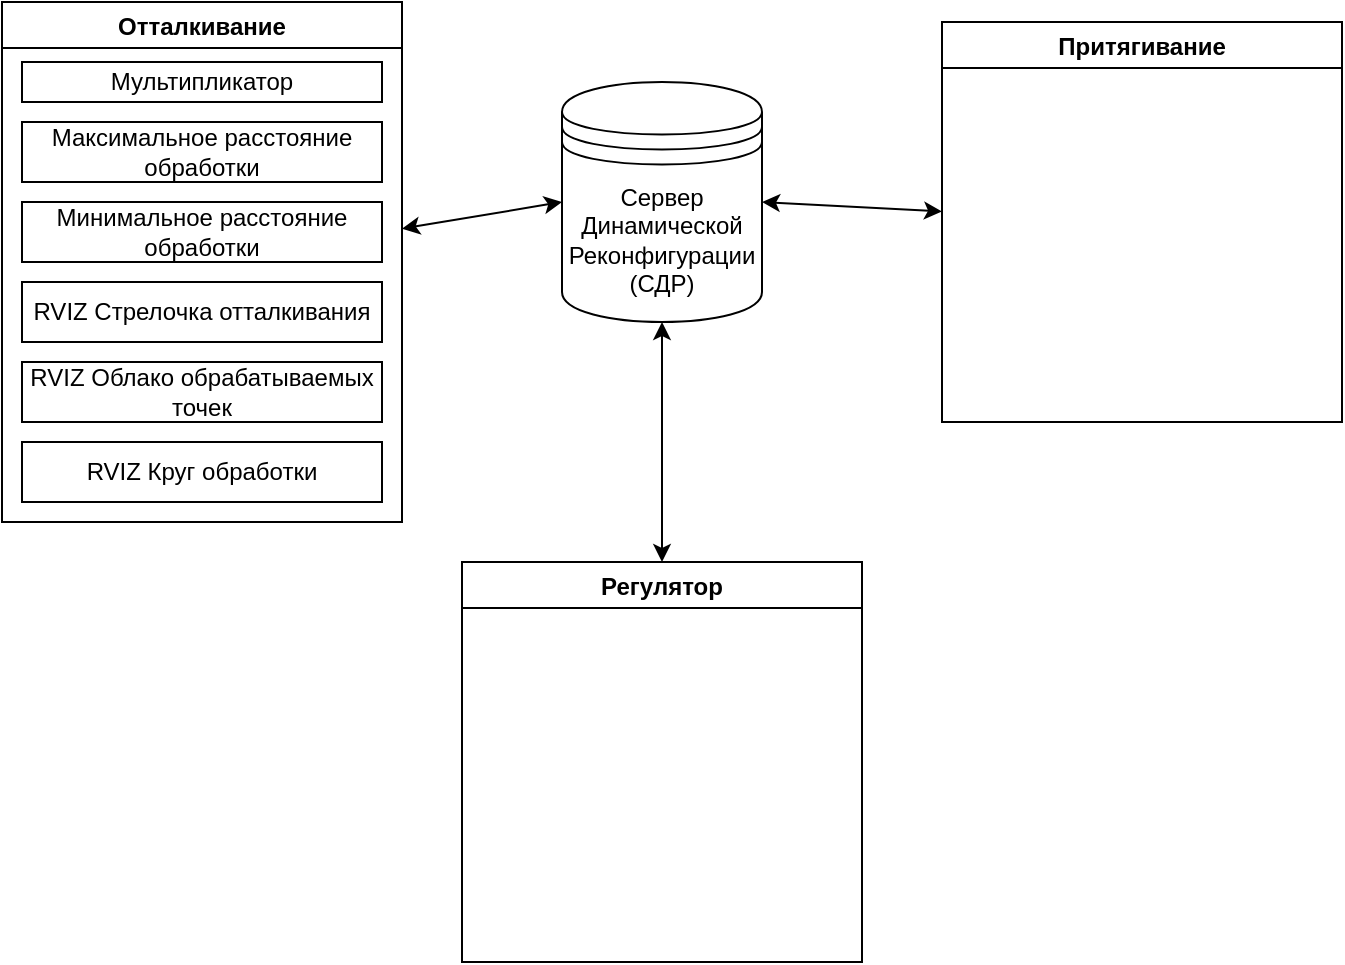 <mxfile>
    <diagram id="wKKiUWEgryos_iY61zEp" name="Page-1">
        <mxGraphModel dx="408" dy="807" grid="1" gridSize="10" guides="1" tooltips="1" connect="1" arrows="1" fold="1" page="1" pageScale="1" pageWidth="850" pageHeight="1100" math="0" shadow="0">
            <root>
                <mxCell id="0"/>
                <mxCell id="1" parent="0"/>
                <mxCell id="16" style="edgeStyle=none;html=1;entryX=0;entryY=0.5;entryDx=0;entryDy=0;endArrow=classic;endFill=1;startArrow=classic;startFill=1;" edge="1" parent="1" source="2" target="15">
                    <mxGeometry relative="1" as="geometry"/>
                </mxCell>
                <mxCell id="2" value="Отталкивание" style="swimlane;" parent="1" vertex="1">
                    <mxGeometry x="60" y="40" width="200" height="260" as="geometry"/>
                </mxCell>
                <mxCell id="7" value="Мультипликатор" style="whiteSpace=wrap;html=1;" parent="2" vertex="1">
                    <mxGeometry x="10" y="30" width="180" height="20" as="geometry"/>
                </mxCell>
                <mxCell id="8" value="Максимальное расстояние обработки" style="whiteSpace=wrap;html=1;" parent="2" vertex="1">
                    <mxGeometry x="10" y="60" width="180" height="30" as="geometry"/>
                </mxCell>
                <mxCell id="9" value="Минимальное расстояние обработки" style="whiteSpace=wrap;html=1;" parent="2" vertex="1">
                    <mxGeometry x="10" y="100" width="180" height="30" as="geometry"/>
                </mxCell>
                <mxCell id="11" value="RVIZ Стрелочка отталкивания" style="whiteSpace=wrap;html=1;" vertex="1" parent="2">
                    <mxGeometry x="10" y="140" width="180" height="30" as="geometry"/>
                </mxCell>
                <mxCell id="12" value="RVIZ Облако обрабатываемых точек" style="whiteSpace=wrap;html=1;" vertex="1" parent="2">
                    <mxGeometry x="10" y="180" width="180" height="30" as="geometry"/>
                </mxCell>
                <mxCell id="13" value="RVIZ Круг обработки" style="whiteSpace=wrap;html=1;" vertex="1" parent="2">
                    <mxGeometry x="10" y="220" width="180" height="30" as="geometry"/>
                </mxCell>
                <mxCell id="17" style="edgeStyle=none;html=1;entryX=1;entryY=0.5;entryDx=0;entryDy=0;startArrow=classic;startFill=1;" edge="1" parent="1" source="4" target="15">
                    <mxGeometry relative="1" as="geometry"/>
                </mxCell>
                <mxCell id="4" value="Притягивание" style="swimlane;" parent="1" vertex="1">
                    <mxGeometry x="530" y="50" width="200" height="200" as="geometry"/>
                </mxCell>
                <mxCell id="18" style="edgeStyle=none;html=1;entryX=0.5;entryY=1;entryDx=0;entryDy=0;startArrow=classic;startFill=1;" edge="1" parent="1" source="6" target="15">
                    <mxGeometry relative="1" as="geometry"/>
                </mxCell>
                <mxCell id="6" value="Регулятор" style="swimlane;" parent="1" vertex="1">
                    <mxGeometry x="290" y="320" width="200" height="200" as="geometry"/>
                </mxCell>
                <mxCell id="15" value="Сервер Динамической Реконфигурации&lt;br&gt;(СДР)" style="shape=datastore;whiteSpace=wrap;html=1;" vertex="1" parent="1">
                    <mxGeometry x="340" y="80" width="100" height="120" as="geometry"/>
                </mxCell>
            </root>
        </mxGraphModel>
    </diagram>
</mxfile>